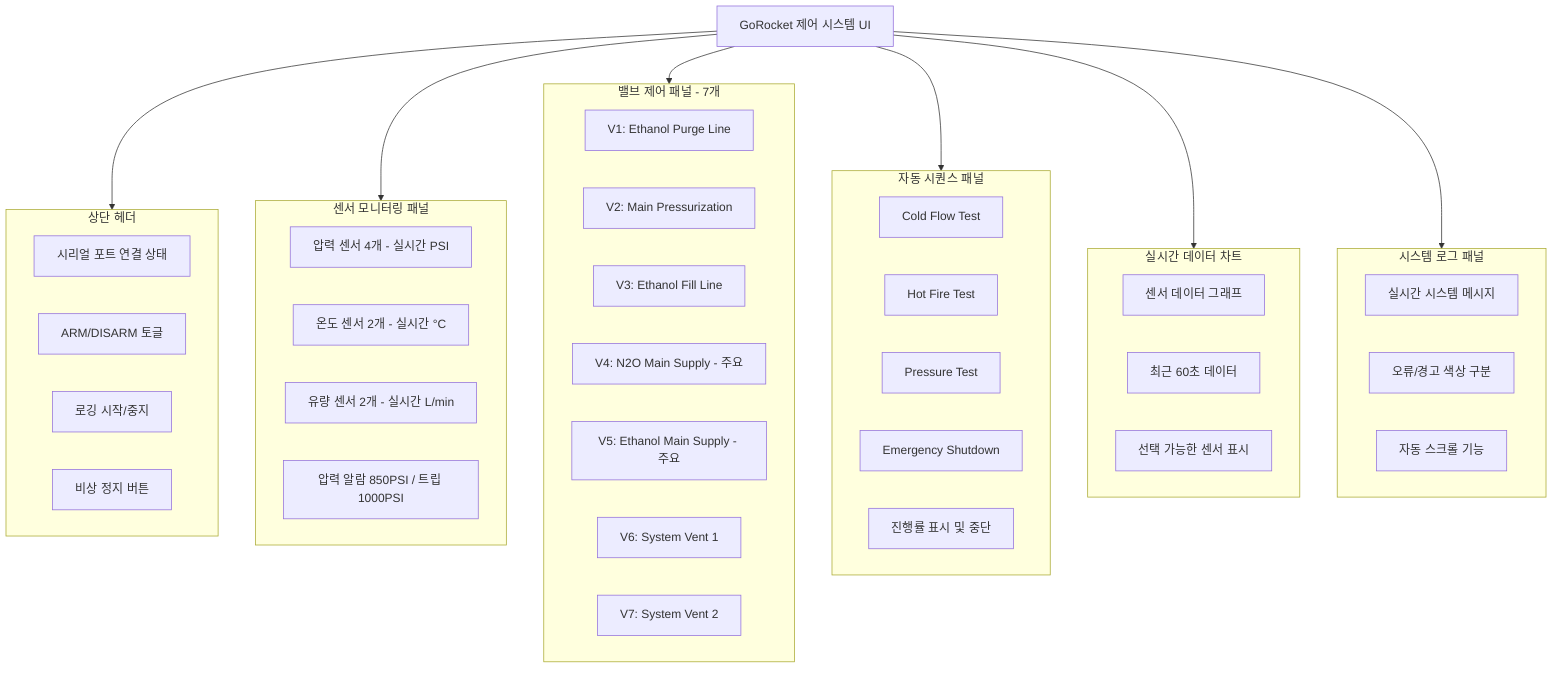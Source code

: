 graph TD
  A[GoRocket 제어 시스템 UI]
  
  subgraph Header[상단 헤더]
    B[시리얼 포트 연결 상태]
    C[ARM/DISARM 토글]
    D[로깅 시작/중지]
    E[비상 정지 버튼]
  end
  
  subgraph Sensors[센서 모니터링 패널]
    F[압력 센서 4개 - 실시간 PSI]
    G[온도 센서 2개 - 실시간 °C]
    H[유량 센서 2개 - 실시간 L/min]
    I[압력 알람 850PSI / 트립 1000PSI]
  end
  
  subgraph Valves[밸브 제어 패널 - 7개]
    J[V1: Ethanol Purge Line]
    K[V2: Main Pressurization]
    L[V3: Ethanol Fill Line]
    M[V4: N2O Main Supply - 주요]
    N[V5: Ethanol Main Supply - 주요]
    O[V6: System Vent 1]
    P[V7: System Vent 2]
  end
  
  subgraph Sequence[자동 시퀀스 패널]
    Q[Cold Flow Test]
    R[Hot Fire Test]
    S[Pressure Test]
    T[Emergency Shutdown]
    U[진행률 표시 및 중단]
  end
  
  subgraph Charts[실시간 데이터 차트]
    V[센서 데이터 그래프]
    W[최근 60초 데이터]
    X[선택 가능한 센서 표시]
  end
  
  subgraph Terminal[시스템 로그 패널]
    Y[실시간 시스템 메시지]
    Z[오류/경고 색상 구분]
    AA[자동 스크롤 기능]
  end
  
  A --> Header
  A --> Sensors
  A --> Valves
  A --> Sequence
  A --> Charts
  A --> Terminal